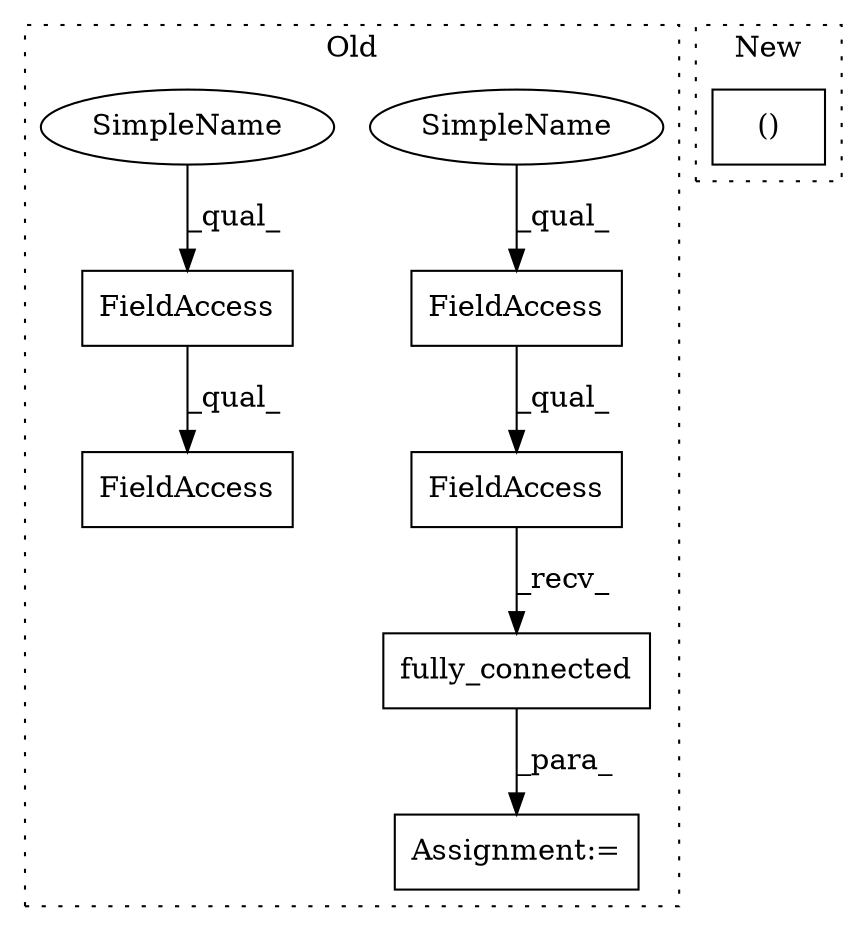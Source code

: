 digraph G {
subgraph cluster0 {
1 [label="fully_connected" a="32" s="6759,6904" l="16,1" shape="box"];
3 [label="FieldAccess" a="22" s="6733" l="25" shape="box"];
4 [label="FieldAccess" a="22" s="6733" l="18" shape="box"];
5 [label="FieldAccess" a="22" s="7241" l="20" shape="box"];
6 [label="FieldAccess" a="22" s="7241" l="37" shape="box"];
7 [label="Assignment:=" a="7" s="6732" l="1" shape="box"];
8 [label="SimpleName" a="42" s="6733" l="10" shape="ellipse"];
9 [label="SimpleName" a="42" s="7241" l="10" shape="ellipse"];
label = "Old";
style="dotted";
}
subgraph cluster1 {
2 [label="()" a="106" s="6970" l="29" shape="box"];
label = "New";
style="dotted";
}
1 -> 7 [label="_para_"];
3 -> 1 [label="_recv_"];
4 -> 3 [label="_qual_"];
5 -> 6 [label="_qual_"];
8 -> 4 [label="_qual_"];
9 -> 5 [label="_qual_"];
}